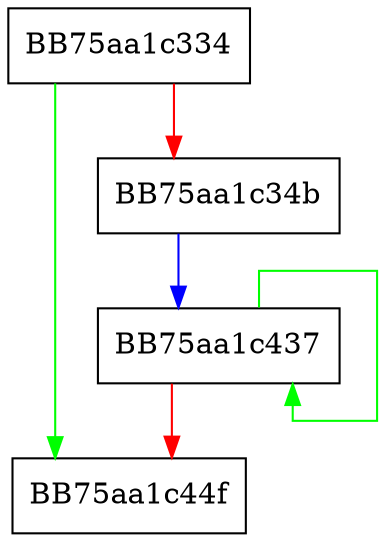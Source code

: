 digraph GetOptionalHeader {
  node [shape="box"];
  graph [splines=ortho];
  BB75aa1c334 -> BB75aa1c44f [color="green"];
  BB75aa1c334 -> BB75aa1c34b [color="red"];
  BB75aa1c34b -> BB75aa1c437 [color="blue"];
  BB75aa1c437 -> BB75aa1c437 [color="green"];
  BB75aa1c437 -> BB75aa1c44f [color="red"];
}